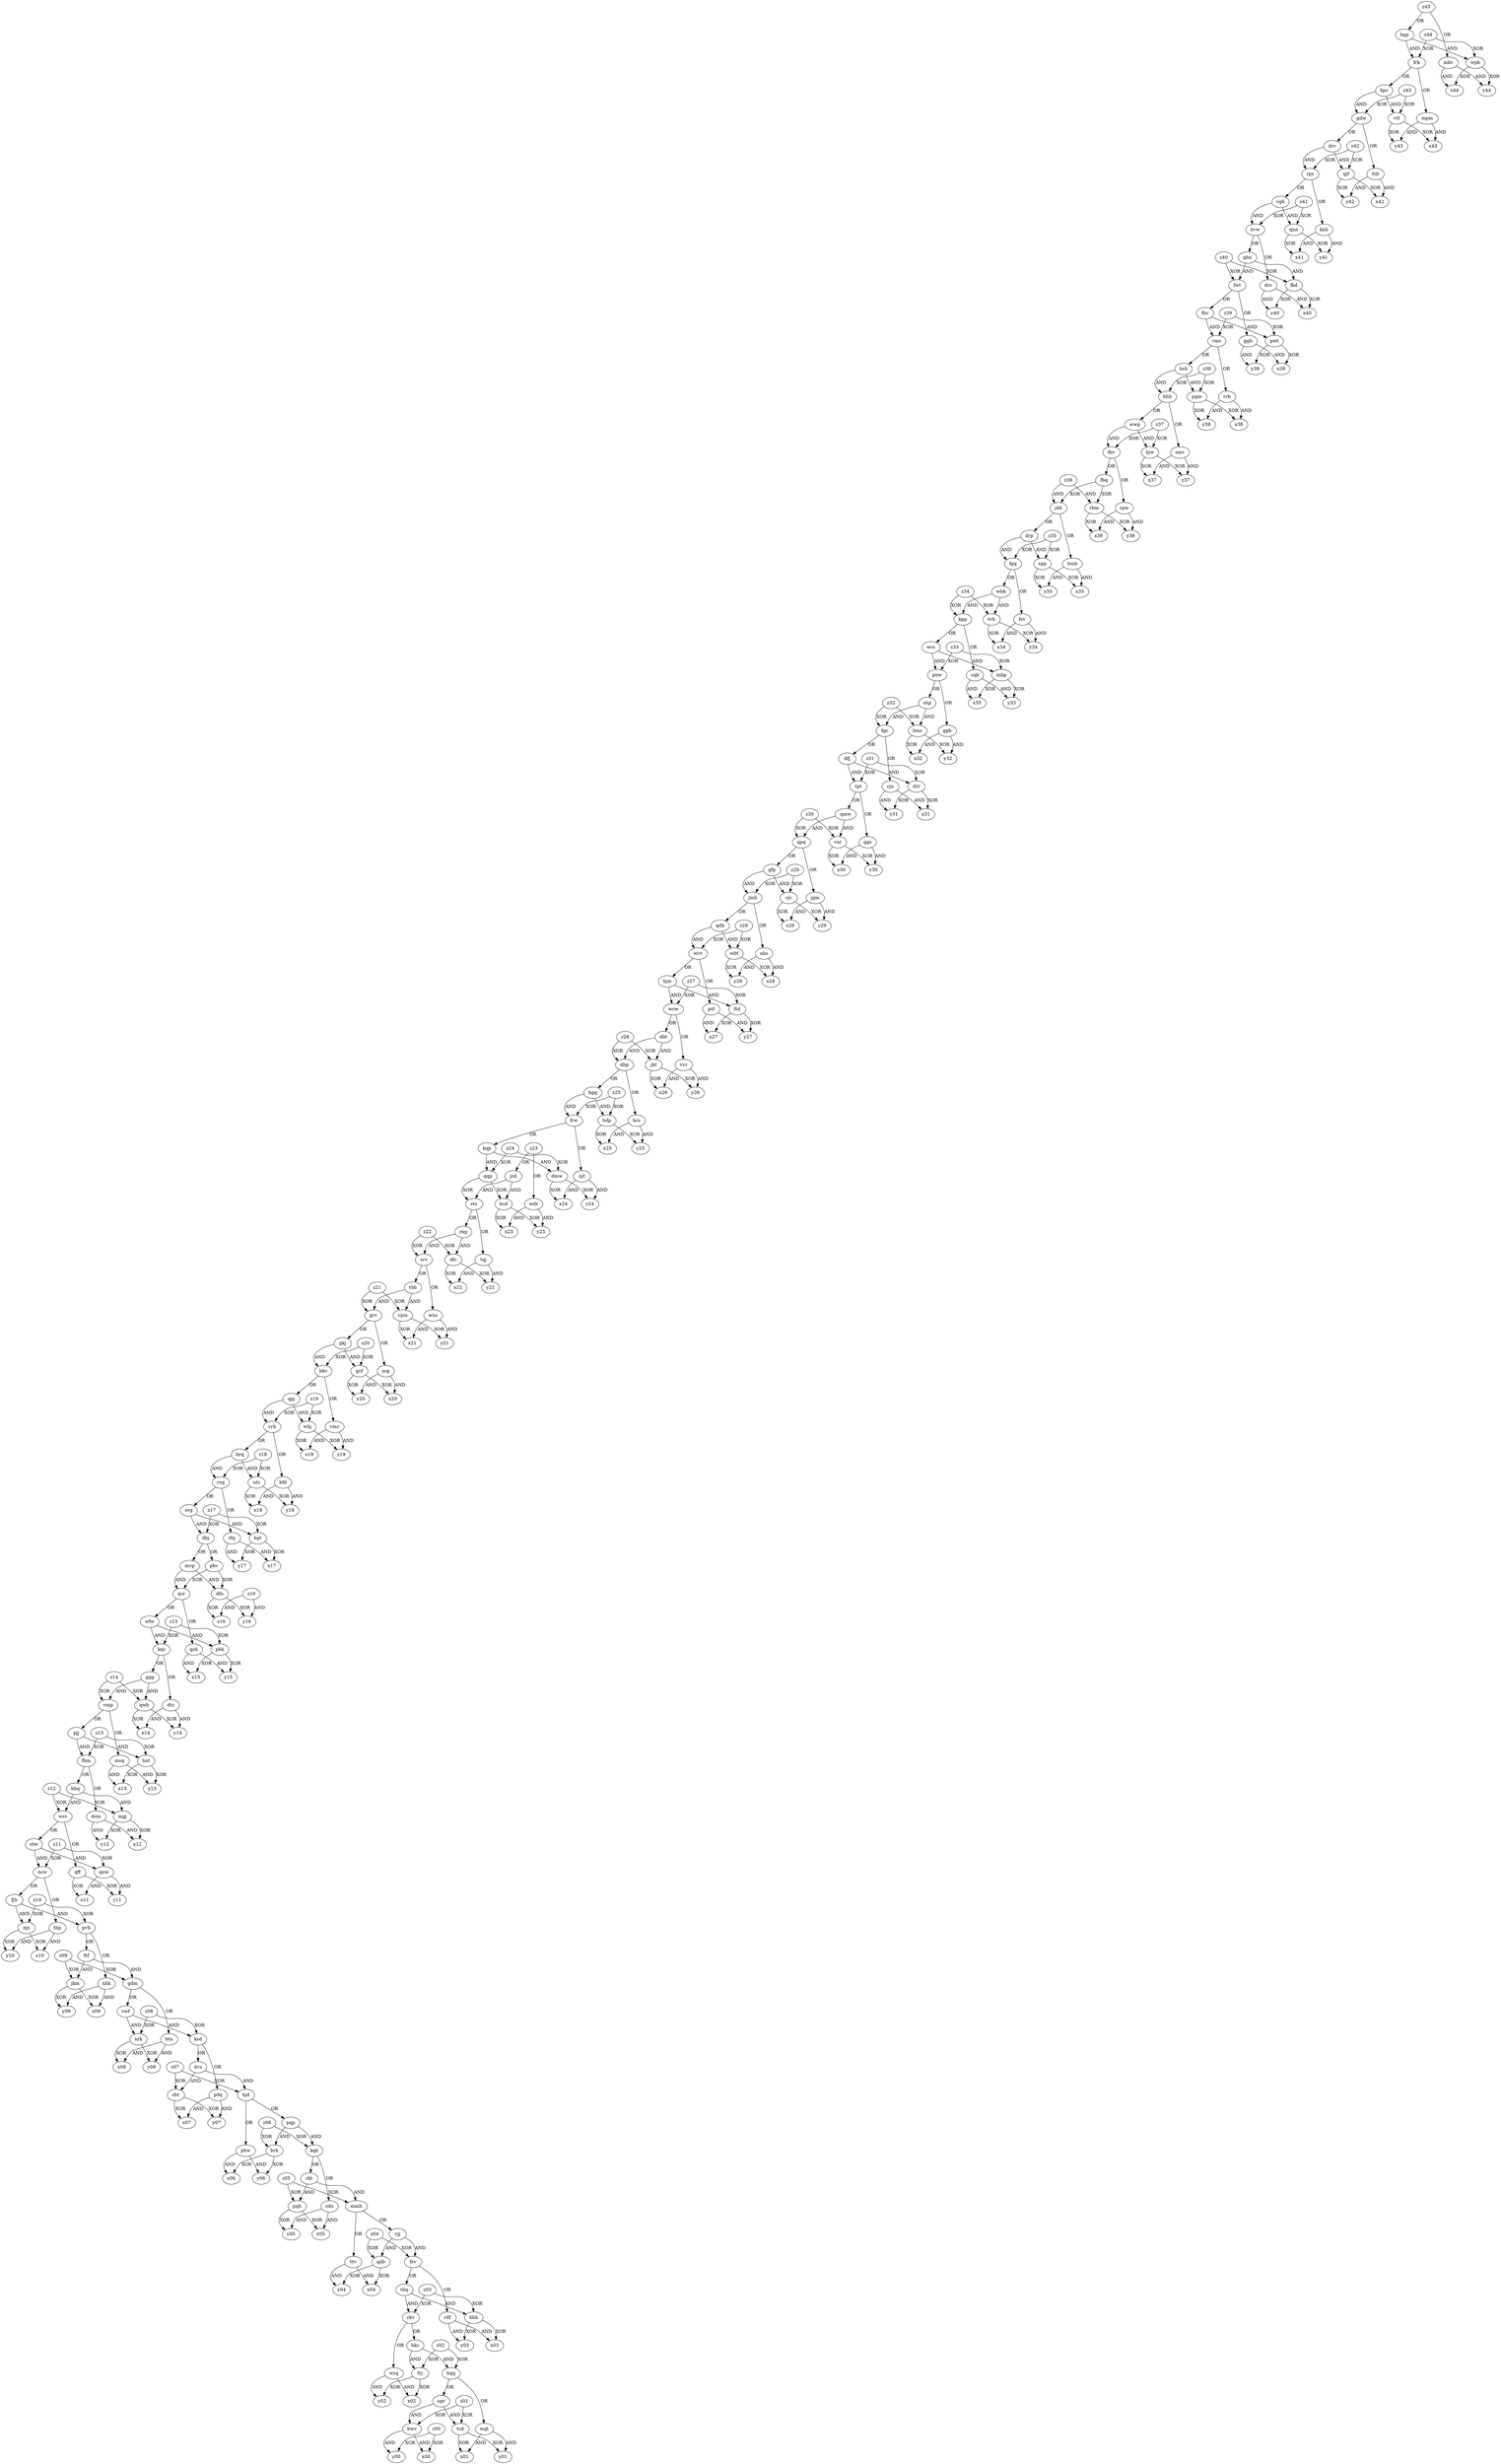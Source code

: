 digraph{
fjh -> njs [label="AND"]
fjh -> pvb [label="AND"]
dcm -> y12 [label="AND"]
dcm -> x12 [label="AND"]
z22 -> srv [label="XOR"]
z22 -> dfc [label="XOR"]
z14 -> qwb [label="XOR"]
z14 -> vmp [label="XOR"]
z10 -> njs [label="XOR"]
z10 -> pvb [label="XOR"]
fgc -> cjn [label="OR"]
fgc -> dfj [label="OR"]
z34 -> kpp [label="XOR"]
z34 -> tvh [label="XOR"]
frv -> tbq [label="OR"]
frv -> rdf [label="OR"]
drs -> y40 [label="AND"]
drs -> x40 [label="AND"]
z05 -> pqh [label="XOR"]
z05 -> mmh [label="XOR"]
jkt -> x26 [label="XOR"]
jkt -> y26 [label="XOR"]
kqp -> qqp [label="AND"]
kqp -> dmw [label="AND"]
qcr -> qsh [label="OR"]
qcr -> wfw [label="OR"]
vgk -> hvw [label="AND"]
vgk -> qnn [label="AND"]
ckv -> bkc [label="OR"]
ckv -> wsq [label="OR"]
z03 -> ckv [label="XOR"]
z03 -> bbh [label="XOR"]
z02 -> frj [label="XOR"]
z02 -> hqq [label="XOR"]
wsv -> qff [label="OR"]
wsv -> stw [label="OR"]
z30 -> qpq [label="XOR"]
z30 -> vnr [label="XOR"]
z15 -> pbk [label="XOR"]
z15 -> kqc [label="XOR"]
dbj -> mvp [label="OR"]
dbj -> pbv [label="OR"]
qsh -> x15 [label="AND"]
qsh -> y15 [label="AND"]
kpp -> wcs [label="OR"]
kpp -> cqk [label="OR"]
z32 -> bmr [label="XOR"]
z32 -> fgc [label="XOR"]
qjf -> y42 [label="XOR"]
qjf -> x42 [label="XOR"]
rng -> srv [label="AND"]
rng -> dfc [label="AND"]
brq -> rsq [label="AND"]
brq -> nts [label="AND"]
wwg -> fhv [label="AND"]
wwg -> hjw [label="AND"]
phw -> x06 [label="AND"]
phw -> y06 [label="AND"]
kpc -> vtf [label="AND"]
kpc -> gdw [label="AND"]
qdh -> wvv [label="AND"]
qdh -> wbf [label="AND"]
nhs -> y28 [label="AND"]
nhs -> x28 [label="AND"]
ttv -> y04 [label="AND"]
ttv -> x04 [label="AND"]
qqp -> cts [label="XOR"]
qqp -> bcd [label="XOR"]
rkt -> mmh [label="AND"]
rkt -> pqh [label="AND"]
z37 -> hjw [label="XOR"]
z37 -> fhv [label="XOR"]
z36 -> jdd [label="AND"]
z36 -> rbm [label="AND"]
z31 -> drt [label="XOR"]
z31 -> tpt [label="XOR"]
gcf -> y20 [label="XOR"]
gcf -> x20 [label="XOR"]
ptf -> x27 [label="AND"]
ptf -> y27 [label="AND"]
z41 -> qnn [label="XOR"]
z41 -> hvw [label="XOR"]
msq -> x13 [label="AND"]
msq -> y13 [label="AND"]
z07 -> cbr [label="XOR"]
z07 -> hjd [label="XOR"]
z45 -> mkv [label="OR"]
z45 -> hgp [label="OR"]
spp -> y35 [label="XOR"]
spp -> x35 [label="XOR"]
nrk -> x08 [label="XOR"]
nrk -> y08 [label="XOR"]
bbh -> y03 [label="XOR"]
bbh -> x03 [label="XOR"]
fwt -> fhc [label="OR"]
fwt -> ggh [label="OR"]
qpj -> whj [label="AND"]
qpj -> vrh [label="AND"]
tvh -> x34 [label="XOR"]
tvh -> y34 [label="XOR"]
mpm -> y43 [label="AND"]
mpm -> x43 [label="AND"]
pbk -> y15 [label="XOR"]
pbk -> x15 [label="XOR"]
bcd -> x23 [label="XOR"]
bcd -> y23 [label="XOR"]
sgv -> bwv [label="AND"]
sgv -> tcd [label="AND"]
jcd -> bcd [label="AND"]
jcd -> cts [label="AND"]
tpt -> ggs [label="OR"]
tpt -> qmw [label="OR"]
z09 -> gdm [label="XOR"]
z09 -> jkm [label="XOR"]
pgm -> y38 [label="XOR"]
pgm -> x38 [label="XOR"]
vmc -> x19 [label="AND"]
vmc -> y19 [label="AND"]
kqc -> dtc [label="OR"]
kqc -> ggg [label="OR"]
bkc -> hqq [label="AND"]
bkc -> frj [label="AND"]
bhh -> smv [label="OR"]
bhh -> wwg [label="OR"]
tfq -> y17 [label="AND"]
tfq -> x17 [label="AND"]
dtc -> x14 [label="AND"]
dtc -> y14 [label="AND"]
ggh -> y39 [label="AND"]
ggh -> x39 [label="AND"]
gfp -> jmh [label="AND"]
gfp -> cjc [label="AND"]
z12 -> mgj [label="XOR"]
z12 -> wsv [label="XOR"]
hjm -> ftd [label="AND"]
hjm -> wcw [label="AND"]
whj -> y19 [label="XOR"]
whj -> x19 [label="XOR"]
vwf -> nrk [label="AND"]
vwf -> ksd [label="AND"]
drp -> fgq [label="AND"]
drp -> spp [label="AND"]
z18 -> rsq [label="XOR"]
z18 -> nts [label="XOR"]
njs -> y10 [label="XOR"]
njs -> x10 [label="XOR"]
z04 -> frv [label="XOR"]
z04 -> qdb [label="XOR"]
fgq -> wbk [label="OR"]
fgq -> fcv [label="OR"]
z19 -> whj [label="XOR"]
z19 -> vrh [label="XOR"]
wbk -> tvh [label="AND"]
wbk -> kpp [label="AND"]
pwt -> y39 [label="XOR"]
pwt -> x39 [label="XOR"]
grv -> scg [label="OR"]
grv -> gkj [label="OR"]
pbv -> dfn [label="XOR"]
pbv -> qcr [label="XOR"]
ftd -> x27 [label="XOR"]
ftd -> y27 [label="XOR"]
rsq -> svg [label="OR"]
rsq -> tfq [label="OR"]
z40 -> fkd [label="XOR"]
z40 -> fwt [label="XOR"]
pdq -> x07 [label="AND"]
pdq -> y07 [label="AND"]
hnt -> y13 [label="XOR"]
hnt -> x13 [label="XOR"]
z21 -> grv [label="XOR"]
z21 -> vpm [label="XOR"]
frj -> y02 [label="XOR"]
frj -> x02 [label="XOR"]
z26 -> jkt [label="XOR"]
z26 -> dbp [label="XOR"]
z23 -> wdr [label="OR"]
z23 -> jcd [label="OR"]
wns -> x21 [label="AND"]
wns -> y21 [label="AND"]
btn -> y08 [label="AND"]
btn -> x08 [label="AND"]
z24 -> qqp [label="XOR"]
z24 -> dmw [label="XOR"]
wqt -> x01 [label="AND"]
wqt -> y01 [label="AND"]
hgq -> frw [label="AND"]
hgq -> hdp [label="AND"]
hgp -> frk [label="AND"]
hgp -> wpk [label="AND"]
cbr -> x07 [label="XOR"]
cbr -> y07 [label="XOR"]
jgm -> x29 [label="AND"]
jgm -> y29 [label="AND"]
hqq -> sgv [label="OR"]
hqq -> wqt [label="OR"]
dfj -> tpt [label="AND"]
dfj -> drt [label="AND"]
kqk -> sdn [label="OR"]
kqk -> rkt [label="OR"]
vjj -> frv [label="AND"]
vjj -> qdb [label="AND"]
ncw -> fjh [label="OR"]
ncw -> thp [label="OR"]
vvr -> y26 [label="AND"]
vvr -> x26 [label="AND"]
kcs -> x25 [label="AND"]
kcs -> y25 [label="AND"]
z27 -> ftd [label="XOR"]
z27 -> wcw [label="XOR"]
z01 -> tcd [label="XOR"]
z01 -> bwv [label="XOR"]
z06 -> brk [label="XOR"]
z06 -> kqk [label="XOR"]
thp -> x10 [label="AND"]
thp -> y10 [label="AND"]
z25 -> frw [label="XOR"]
z25 -> hdp [label="XOR"]
hsh -> pgm [label="AND"]
hsh -> bhh [label="AND"]
dmw -> x24 [label="XOR"]
dmw -> y24 [label="XOR"]
bkv -> vmc [label="OR"]
bkv -> qpj [label="OR"]
mkv -> x44 [label="AND"]
mkv -> y44 [label="AND"]
rps -> knh [label="OR"]
rps -> vgk [label="OR"]
mvp -> dfn [label="AND"]
mvp -> qcr [label="AND"]
cts -> tqj [label="OR"]
cts -> rng [label="OR"]
srv -> tbb [label="OR"]
srv -> wns [label="OR"]
vmp -> msq [label="OR"]
vmp -> pjj [label="OR"]
hvw -> drs [label="OR"]
hvw -> ghn [label="OR"]
rms -> hsh [label="OR"]
rms -> rrb [label="OR"]
z17 -> dbj [label="XOR"]
z17 -> bgt [label="XOR"]
frk -> mpm [label="OR"]
frk -> kpc [label="OR"]
svg -> bgt [label="AND"]
svg -> dbj [label="AND"]
fkd -> x40 [label="XOR"]
fkd -> y40 [label="XOR"]
z16 -> x16 [label="AND"]
z16 -> y16 [label="AND"]
dvs -> cbr [label="AND"]
dvs -> hjd [label="AND"]
gdw -> fsb [label="OR"]
gdw -> drv [label="OR"]
z29 -> cjc [label="XOR"]
z29 -> jmh [label="XOR"]
ksd -> pdq [label="OR"]
ksd -> dvs [label="OR"]
fhv -> rpw [label="OR"]
fhv -> fbq [label="OR"]
pqh -> y05 [label="XOR"]
pqh -> x05 [label="XOR"]
ggs -> x30 [label="AND"]
ggs -> y30 [label="AND"]
jdd -> bmb [label="OR"]
jdd -> drp [label="OR"]
z13 -> hnt [label="XOR"]
z13 -> fbm [label="XOR"]
fsb -> y42 [label="AND"]
fsb -> x42 [label="AND"]
qmw -> qpq [label="AND"]
qmw -> vnr [label="AND"]
qff -> x11 [label="XOR"]
qff -> y11 [label="XOR"]
gkj -> gcf [label="AND"]
gkj -> bkv [label="AND"]
z28 -> wvv [label="XOR"]
z28 -> wbf [label="XOR"]
sdn -> x05 [label="AND"]
sdn -> y05 [label="AND"]
hjd -> pqp [label="OR"]
hjd -> phw [label="OR"]
fbq -> jdd [label="XOR"]
fbq -> rbm [label="XOR"]
frw -> njt [label="OR"]
frw -> kqp [label="OR"]
z00 -> y00 [label="XOR"]
z00 -> x00 [label="XOR"]
cjn -> y31 [label="AND"]
cjn -> x31 [label="AND"]
bmr -> x32 [label="XOR"]
bmr -> y32 [label="XOR"]
fcv -> x34 [label="AND"]
fcv -> y34 [label="AND"]
njt -> y24 [label="AND"]
njt -> x24 [label="AND"]
brk -> y06 [label="XOR"]
brk -> x06 [label="XOR"]
mgj -> x12 [label="XOR"]
mgj -> y12 [label="XOR"]
tbq -> ckv [label="AND"]
tbq -> bbh [label="AND"]
z42 -> rps [label="XOR"]
z42 -> qjf [label="XOR"]
cqk -> x33 [label="AND"]
cqk -> y33 [label="AND"]
nhk -> y09 [label="AND"]
nhk -> x09 [label="AND"]
mbp -> y33 [label="XOR"]
mbp -> x33 [label="XOR"]
qdb -> x04 [label="XOR"]
qdb -> y04 [label="XOR"]
tqj -> x22 [label="AND"]
tqj -> y22 [label="AND"]
scg -> y20 [label="AND"]
scg -> x20 [label="AND"]
tcd -> y01 [label="XOR"]
tcd -> x01 [label="XOR"]
shp -> fgc [label="AND"]
shp -> bmr [label="AND"]
z33 -> mbp [label="XOR"]
z33 -> pnw [label="XOR"]
z44 -> frk [label="XOR"]
z44 -> wpk [label="XOR"]
vtf -> y43 [label="XOR"]
vtf -> x43 [label="XOR"]
hjw -> x37 [label="XOR"]
hjw -> y37 [label="XOR"]
rdf -> y03 [label="AND"]
rdf -> x03 [label="AND"]
z39 -> rms [label="XOR"]
z39 -> pwt [label="XOR"]
z38 -> bhh [label="XOR"]
z38 -> pgm [label="XOR"]
z35 -> spp [label="XOR"]
z35 -> fgq [label="XOR"]
dfc -> y22 [label="XOR"]
dfc -> x22 [label="XOR"]
drv -> qjf [label="AND"]
drv -> rps [label="AND"]
dbp -> kcs [label="OR"]
dbp -> hgq [label="OR"]
cjc -> y29 [label="XOR"]
cjc -> x29 [label="XOR"]
hdp -> x25 [label="XOR"]
hdp -> y25 [label="XOR"]
fbm -> hbq [label="OR"]
fbm -> dcm [label="OR"]
pqp -> brk [label="AND"]
pqp -> kqk [label="AND"]
ggg -> qwb [label="AND"]
ggg -> vmp [label="AND"]
pnw -> gpb [label="OR"]
pnw -> shp [label="OR"]
wsq -> y02 [label="AND"]
wsq -> x02 [label="AND"]
wvv -> ptf [label="OR"]
wvv -> hjm [label="OR"]
nts -> x18 [label="XOR"]
nts -> y18 [label="XOR"]
wdr -> x23 [label="AND"]
wdr -> y23 [label="AND"]
jkm -> x09 [label="XOR"]
jkm -> y09 [label="XOR"]
rpw -> x36 [label="AND"]
rpw -> y36 [label="AND"]
gpb -> x32 [label="AND"]
gpb -> y32 [label="AND"]
wcs -> mbp [label="AND"]
wcs -> pnw [label="AND"]
qpq -> jgm [label="OR"]
qpq -> gfp [label="OR"]
qnw -> x11 [label="AND"]
qnw -> y11 [label="AND"]
z20 -> bkv [label="XOR"]
z20 -> gcf [label="XOR"]
pvb -> nhk [label="OR"]
pvb -> ftf [label="OR"]
z43 -> gdw [label="XOR"]
z43 -> vtf [label="XOR"]
mmh -> vjj [label="OR"]
mmh -> ttv [label="OR"]
knh -> x41 [label="AND"]
knh -> y41 [label="AND"]
z11 -> ncw [label="XOR"]
z11 -> qnw [label="XOR"]
wbf -> y28 [label="XOR"]
wbf -> x28 [label="XOR"]
rbm -> y36 [label="XOR"]
rbm -> x36 [label="XOR"]
hbq -> mgj [label="AND"]
hbq -> wsv [label="AND"]
pjj -> hnt [label="AND"]
pjj -> fbm [label="AND"]
vrh -> brq [label="OR"]
vrh -> bfd [label="OR"]
bgt -> x17 [label="XOR"]
bgt -> y17 [label="XOR"]
z08 -> ksd [label="XOR"]
z08 -> nrk [label="XOR"]
rrb -> x38 [label="AND"]
rrb -> y38 [label="AND"]
ghn -> fwt [label="AND"]
ghn -> fkd [label="AND"]
stw -> ncw [label="AND"]
stw -> qnw [label="AND"]
bfd -> x18 [label="AND"]
bfd -> y18 [label="AND"]
bwv -> y00 [label="AND"]
bwv -> x00 [label="AND"]
ftf -> gdm [label="AND"]
ftf -> jkm [label="AND"]
fhc -> rms [label="AND"]
fhc -> pwt [label="AND"]
dfn -> x16 [label="XOR"]
dfn -> y16 [label="XOR"]
smv -> y37 [label="AND"]
smv -> x37 [label="AND"]
bmb -> x35 [label="AND"]
bmb -> y35 [label="AND"]
vnr -> y30 [label="XOR"]
vnr -> x30 [label="XOR"]
dbt -> jkt [label="AND"]
dbt -> dbp [label="AND"]
qnn -> y41 [label="XOR"]
qnn -> x41 [label="XOR"]
drt -> x31 [label="XOR"]
drt -> y31 [label="XOR"]
jmh -> qdh [label="OR"]
jmh -> nhs [label="OR"]
gdm -> vwf [label="OR"]
gdm -> btn [label="OR"]
wpk -> y44 [label="XOR"]
wpk -> x44 [label="XOR"]
qwb -> x14 [label="XOR"]
qwb -> y14 [label="XOR"]
vpm -> x21 [label="XOR"]
vpm -> y21 [label="XOR"]
wfw -> pbk [label="AND"]
wfw -> kqc [label="AND"]
wcw -> vvr [label="OR"]
wcw -> dbt [label="OR"]
tbb -> grv [label="AND"]
tbb -> vpm [label="AND"]
}